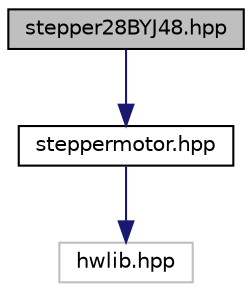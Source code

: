digraph "stepper28BYJ48.hpp"
{
  edge [fontname="Helvetica",fontsize="10",labelfontname="Helvetica",labelfontsize="10"];
  node [fontname="Helvetica",fontsize="10",shape=record];
  Node0 [label="stepper28BYJ48.hpp",height=0.2,width=0.4,color="black", fillcolor="grey75", style="filled", fontcolor="black"];
  Node0 -> Node1 [color="midnightblue",fontsize="10",style="solid"];
  Node1 [label="steppermotor.hpp",height=0.2,width=0.4,color="black", fillcolor="white", style="filled",URL="$steppermotor_8hpp.html"];
  Node1 -> Node2 [color="midnightblue",fontsize="10",style="solid"];
  Node2 [label="hwlib.hpp",height=0.2,width=0.4,color="grey75", fillcolor="white", style="filled"];
}
